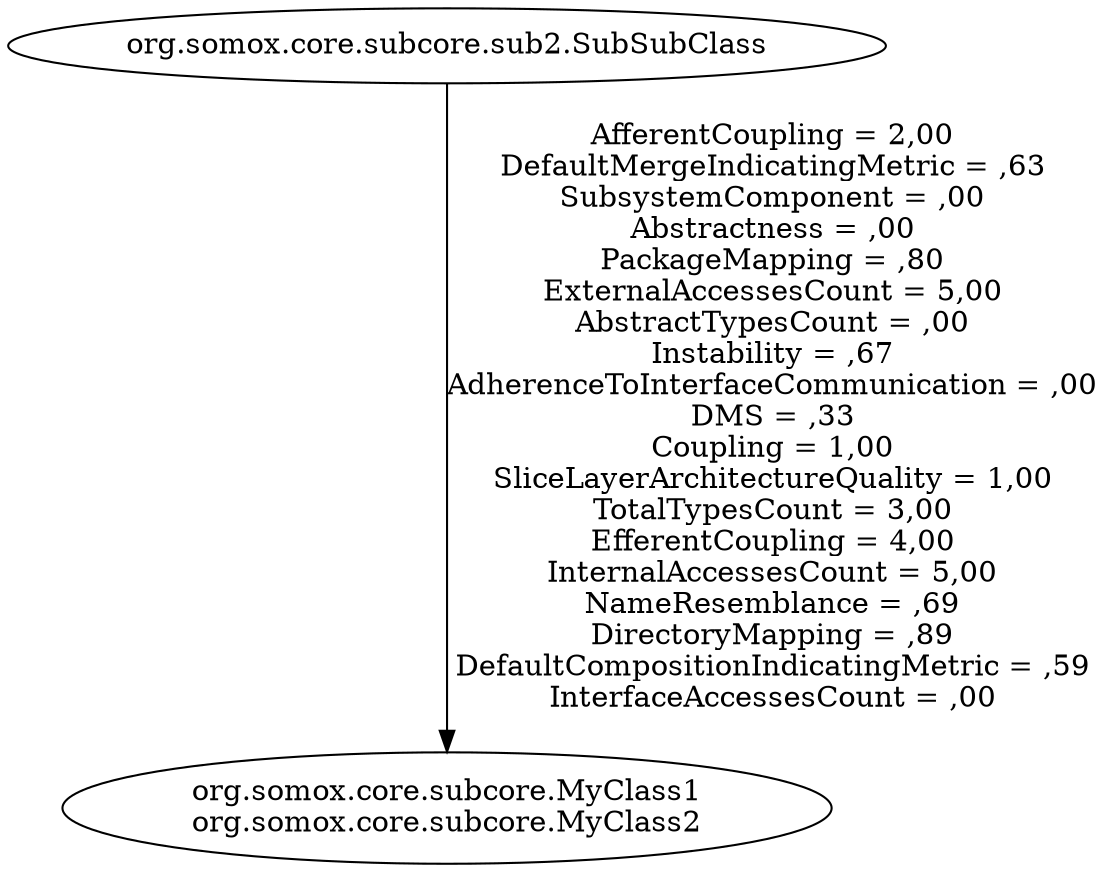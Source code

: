 digraph G {
"org.somox.core.subcore.sub2.SubSubClass";
"org.somox.core.subcore.MyClass1\norg.somox.core.subcore.MyClass2";
"org.somox.core.subcore.sub2.SubSubClass" -> "org.somox.core.subcore.MyClass1\norg.somox.core.subcore.MyClass2" [label="AfferentCoupling = 2,00\nDefaultMergeIndicatingMetric = ,63\nSubsystemComponent = ,00\nAbstractness = ,00\nPackageMapping = ,80\nExternalAccessesCount = 5,00\nAbstractTypesCount = ,00\nInstability = ,67\nAdherenceToInterfaceCommunication = ,00\nDMS = ,33\nCoupling = 1,00\nSliceLayerArchitectureQuality = 1,00\nTotalTypesCount = 3,00\nEfferentCoupling = 4,00\nInternalAccessesCount = 5,00\nNameResemblance = ,69\nDirectoryMapping = ,89\nDefaultCompositionIndicatingMetric = ,59\nInterfaceAccessesCount = ,00\n"];
}
